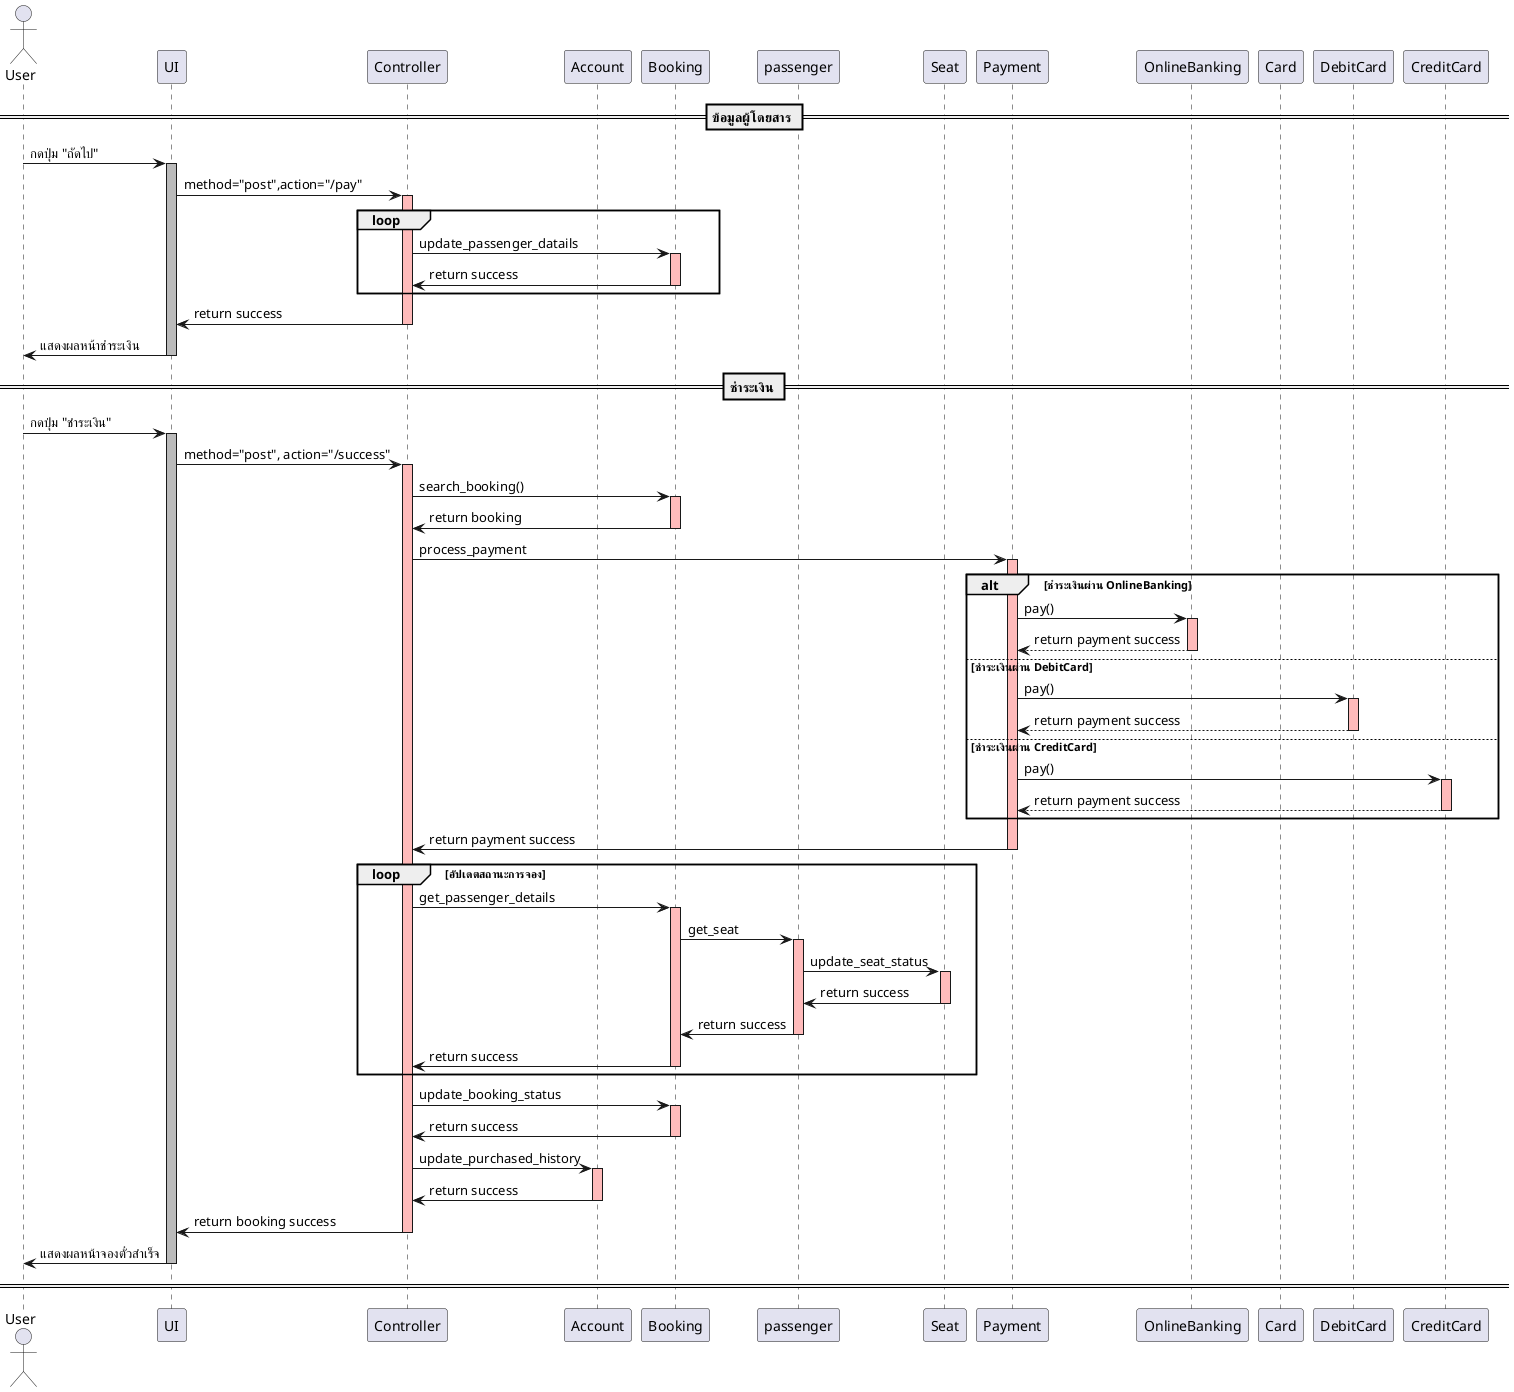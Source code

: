 @startuml

actor "User" as user
participant UI
participant Controller
participant Account
participant Booking
participant passenger
participant Seat
participant Payment
participant OnlineBanking
participant Card
participant DebitCard
participant CreditCard

== ข้อมูลผู้โดยสาร ==

user -> UI: กดปุ่ม "ถัดไป"
activate UI #BBBBBB

UI -> Controller: method="post",action="/pay"
activate Controller #FFBBBB
loop
Controller -> Booking: update_passenger_datails
activate Booking #FFBBBB
Booking -> Controller: return success
deactivate Booking
end
Controller -> UI: return success
deactivate Controller
UI -> user : แสดงผลหน้าชำระเงิน
deactivate UI


== ชำระเงิน ==

user -> UI: กดปุ่ม "ชำระเงิน"
activate UI #BBBBBB

UI -> Controller: method="post", action="/success"
activate Controller #FFBBBB

Controller -> Booking: search_booking()
activate Booking #FFBBBB
Controller <- Booking: return booking
deactivate Booking

Controller -> Payment: process_payment
activate Payment #FFBBBB

alt ชำระเงินผ่าน OnlineBanking
    Payment -> OnlineBanking: pay()
    activate OnlineBanking #FFBBBB
    OnlineBanking --> Payment: return payment success
    deactivate OnlineBanking 

else ชำระเงินผ่าน DebitCard
    Payment -> DebitCard: pay()
    activate DebitCard #FFBBBB
    DebitCard --> Payment: return payment success
    deactivate DebitCard 

else ชำระเงินผ่าน CreditCard
    Payment -> CreditCard: pay()
    activate CreditCard #FFBBBB
    CreditCard --> Payment: return payment success
    deactivate CreditCard 
end

Payment -> Controller: return payment success
deactivate Payment 

loop อัปเดตสถานะการจอง
    Controller -> Booking: get_passenger_details
    activate Booking #FFBBBB
    Booking -> passenger: get_seat
    activate passenger #FFBBBB
    passenger -> Seat: update_seat_status
    activate Seat #FFBBBB

    Seat -> passenger: return success
    deactivate Seat 

    passenger -> Booking: return success
    deactivate passenger 

    Booking -> Controller: return success
    deactivate Booking
end

Controller -> Booking: update_booking_status
activate Booking #FFBBBB
Booking -> Controller: return success
deactivate Booking

Controller -> Account: update_purchased_history
activate Account #FFBBBB
Controller <- Account: return success
deactivate Account #FFBBBB

Controller -> UI: return booking success
deactivate Controller

UI -> user: แสดงผลหน้าจองตั๋วสำเร็จ
deactivate UI

==  ==

@enduml
